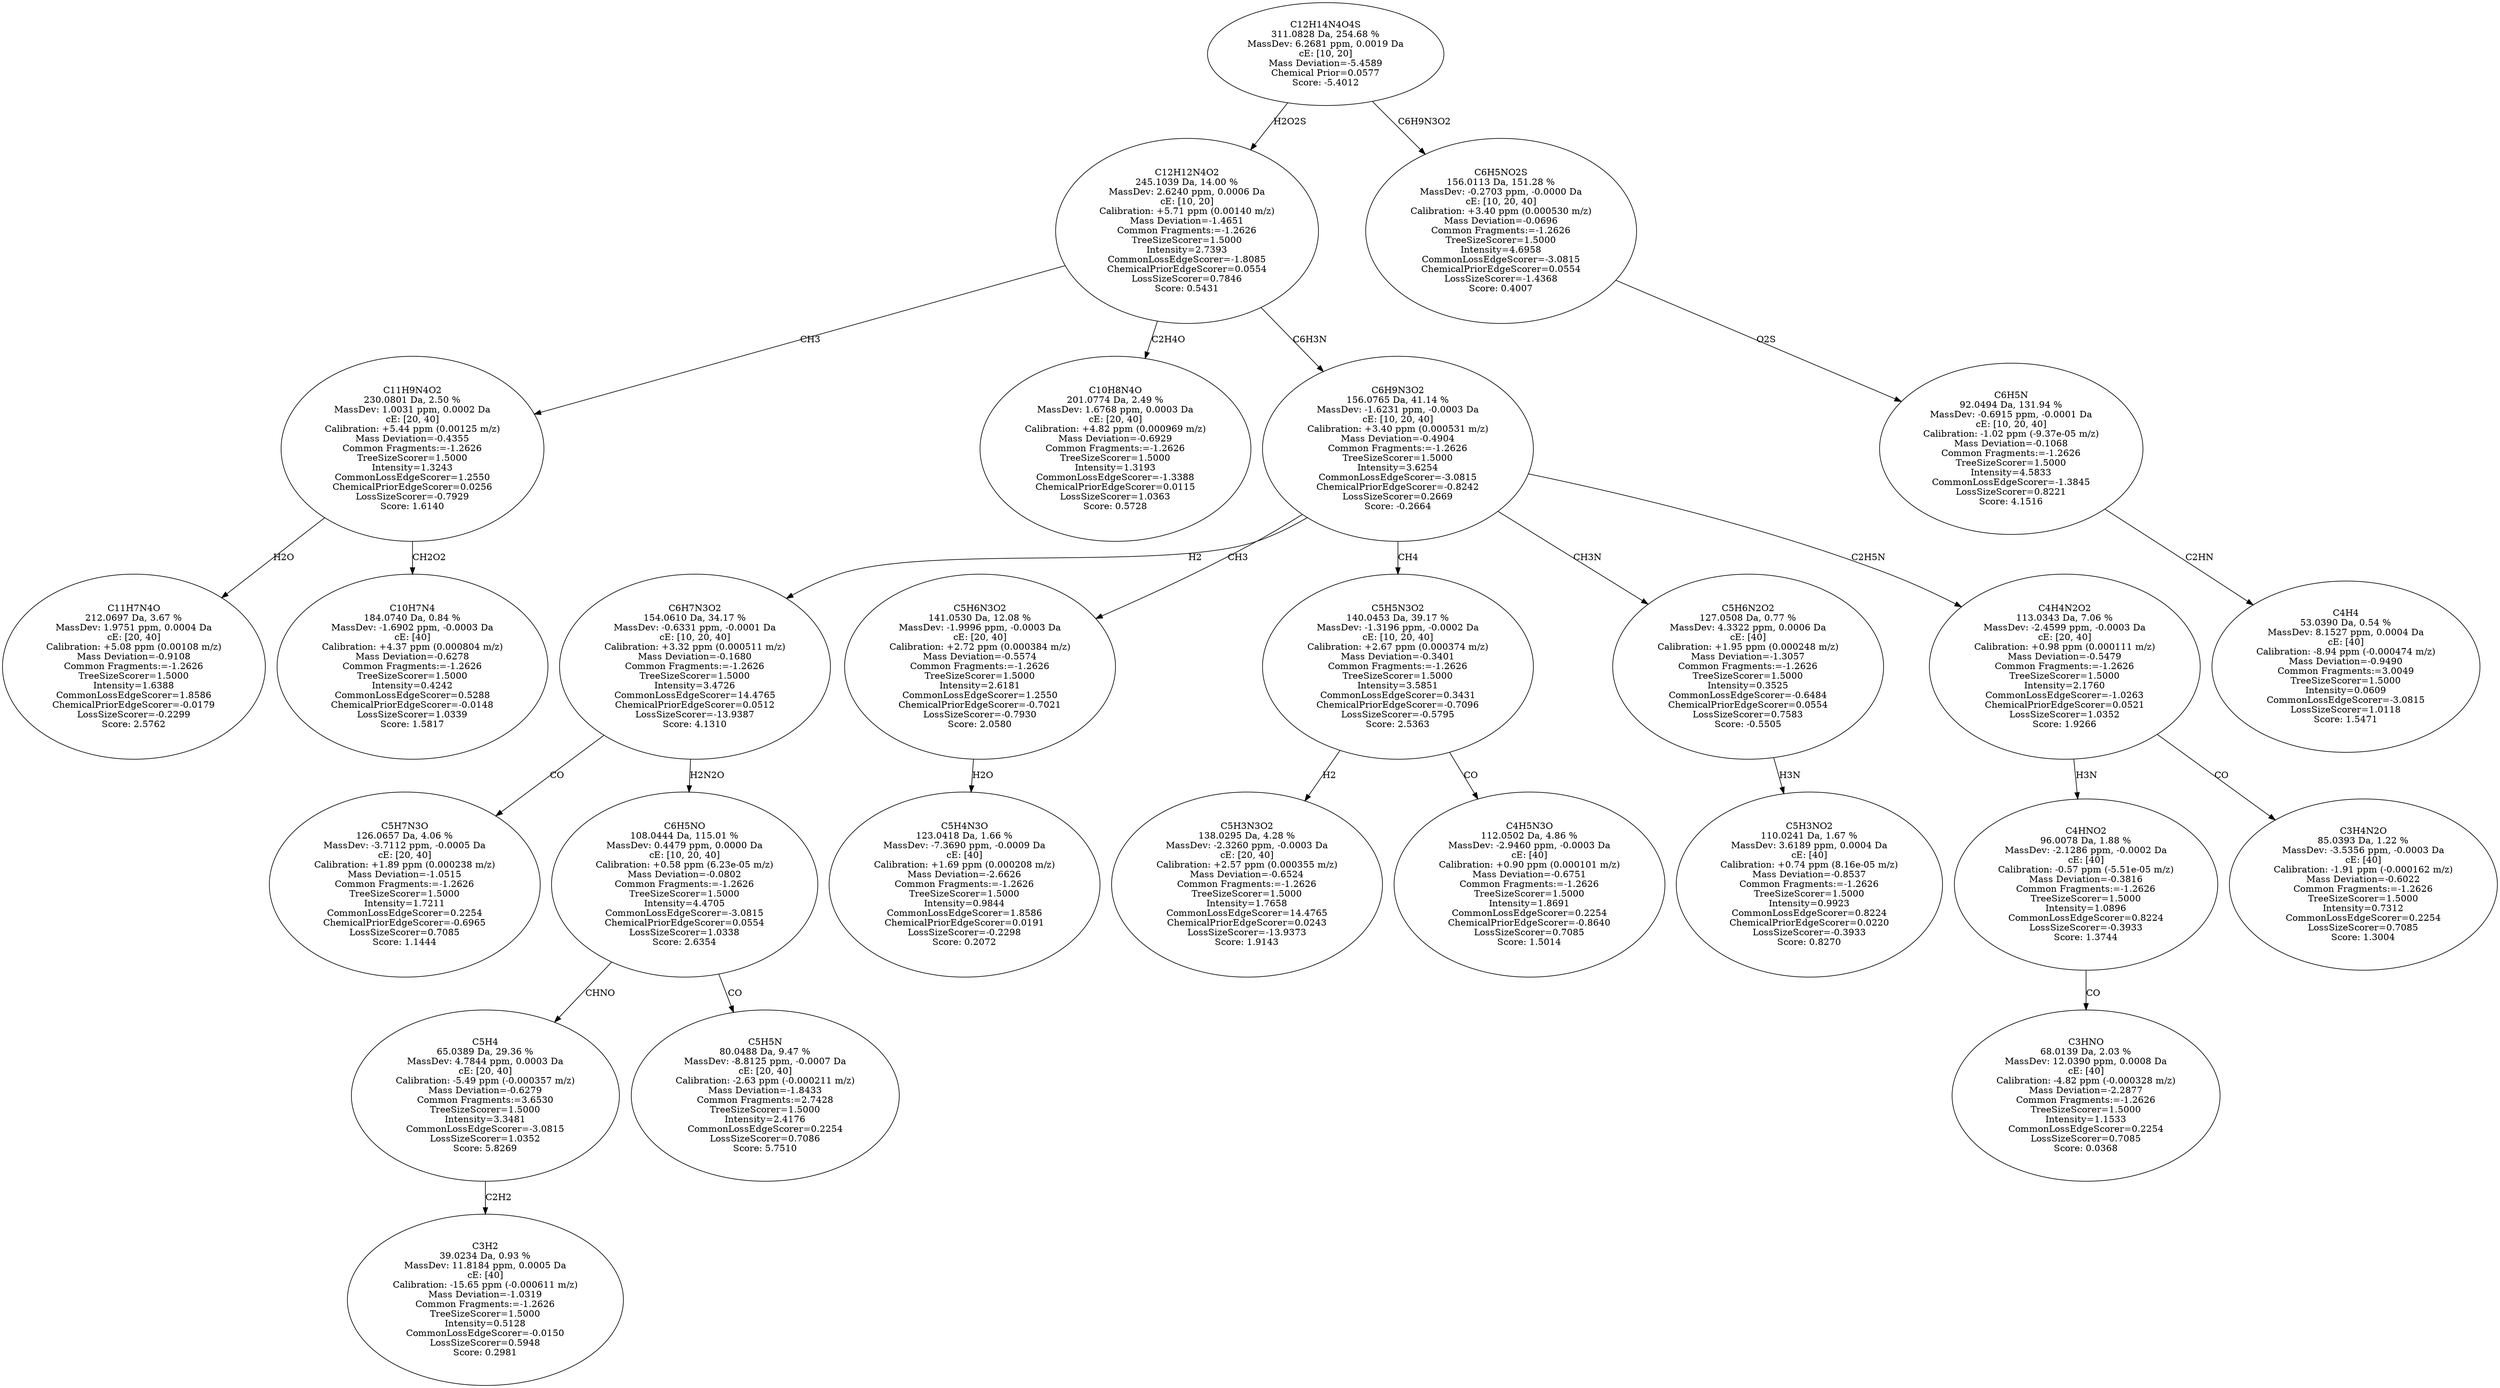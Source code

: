 strict digraph {
v1 [label="C11H7N4O\n212.0697 Da, 3.67 %\nMassDev: 1.9751 ppm, 0.0004 Da\ncE: [20, 40]\nCalibration: +5.08 ppm (0.00108 m/z)\nMass Deviation=-0.9108\nCommon Fragments:=-1.2626\nTreeSizeScorer=1.5000\nIntensity=1.6388\nCommonLossEdgeScorer=1.8586\nChemicalPriorEdgeScorer=-0.0179\nLossSizeScorer=-0.2299\nScore: 2.5762"];
v2 [label="C10H7N4\n184.0740 Da, 0.84 %\nMassDev: -1.6902 ppm, -0.0003 Da\ncE: [40]\nCalibration: +4.37 ppm (0.000804 m/z)\nMass Deviation=-0.6278\nCommon Fragments:=-1.2626\nTreeSizeScorer=1.5000\nIntensity=0.4242\nCommonLossEdgeScorer=0.5288\nChemicalPriorEdgeScorer=-0.0148\nLossSizeScorer=1.0339\nScore: 1.5817"];
v3 [label="C11H9N4O2\n230.0801 Da, 2.50 %\nMassDev: 1.0031 ppm, 0.0002 Da\ncE: [20, 40]\nCalibration: +5.44 ppm (0.00125 m/z)\nMass Deviation=-0.4355\nCommon Fragments:=-1.2626\nTreeSizeScorer=1.5000\nIntensity=1.3243\nCommonLossEdgeScorer=1.2550\nChemicalPriorEdgeScorer=0.0256\nLossSizeScorer=-0.7929\nScore: 1.6140"];
v4 [label="C10H8N4O\n201.0774 Da, 2.49 %\nMassDev: 1.6768 ppm, 0.0003 Da\ncE: [20, 40]\nCalibration: +4.82 ppm (0.000969 m/z)\nMass Deviation=-0.6929\nCommon Fragments:=-1.2626\nTreeSizeScorer=1.5000\nIntensity=1.3193\nCommonLossEdgeScorer=-1.3388\nChemicalPriorEdgeScorer=0.0115\nLossSizeScorer=1.0363\nScore: 0.5728"];
v5 [label="C5H7N3O\n126.0657 Da, 4.06 %\nMassDev: -3.7112 ppm, -0.0005 Da\ncE: [20, 40]\nCalibration: +1.89 ppm (0.000238 m/z)\nMass Deviation=-1.0515\nCommon Fragments:=-1.2626\nTreeSizeScorer=1.5000\nIntensity=1.7211\nCommonLossEdgeScorer=0.2254\nChemicalPriorEdgeScorer=-0.6965\nLossSizeScorer=0.7085\nScore: 1.1444"];
v6 [label="C3H2\n39.0234 Da, 0.93 %\nMassDev: 11.8184 ppm, 0.0005 Da\ncE: [40]\nCalibration: -15.65 ppm (-0.000611 m/z)\nMass Deviation=-1.0319\nCommon Fragments:=-1.2626\nTreeSizeScorer=1.5000\nIntensity=0.5128\nCommonLossEdgeScorer=-0.0150\nLossSizeScorer=0.5948\nScore: 0.2981"];
v7 [label="C5H4\n65.0389 Da, 29.36 %\nMassDev: 4.7844 ppm, 0.0003 Da\ncE: [20, 40]\nCalibration: -5.49 ppm (-0.000357 m/z)\nMass Deviation=-0.6279\nCommon Fragments:=3.6530\nTreeSizeScorer=1.5000\nIntensity=3.3481\nCommonLossEdgeScorer=-3.0815\nLossSizeScorer=1.0352\nScore: 5.8269"];
v8 [label="C5H5N\n80.0488 Da, 9.47 %\nMassDev: -8.8125 ppm, -0.0007 Da\ncE: [20, 40]\nCalibration: -2.63 ppm (-0.000211 m/z)\nMass Deviation=-1.8433\nCommon Fragments:=2.7428\nTreeSizeScorer=1.5000\nIntensity=2.4176\nCommonLossEdgeScorer=0.2254\nLossSizeScorer=0.7086\nScore: 5.7510"];
v9 [label="C6H5NO\n108.0444 Da, 115.01 %\nMassDev: 0.4479 ppm, 0.0000 Da\ncE: [10, 20, 40]\nCalibration: +0.58 ppm (6.23e-05 m/z)\nMass Deviation=-0.0802\nCommon Fragments:=-1.2626\nTreeSizeScorer=1.5000\nIntensity=4.4705\nCommonLossEdgeScorer=-3.0815\nChemicalPriorEdgeScorer=0.0554\nLossSizeScorer=1.0338\nScore: 2.6354"];
v10 [label="C6H7N3O2\n154.0610 Da, 34.17 %\nMassDev: -0.6331 ppm, -0.0001 Da\ncE: [10, 20, 40]\nCalibration: +3.32 ppm (0.000511 m/z)\nMass Deviation=-0.1680\nCommon Fragments:=-1.2626\nTreeSizeScorer=1.5000\nIntensity=3.4726\nCommonLossEdgeScorer=14.4765\nChemicalPriorEdgeScorer=0.0512\nLossSizeScorer=-13.9387\nScore: 4.1310"];
v11 [label="C5H4N3O\n123.0418 Da, 1.66 %\nMassDev: -7.3690 ppm, -0.0009 Da\ncE: [40]\nCalibration: +1.69 ppm (0.000208 m/z)\nMass Deviation=-2.6626\nCommon Fragments:=-1.2626\nTreeSizeScorer=1.5000\nIntensity=0.9844\nCommonLossEdgeScorer=1.8586\nChemicalPriorEdgeScorer=0.0191\nLossSizeScorer=-0.2298\nScore: 0.2072"];
v12 [label="C5H6N3O2\n141.0530 Da, 12.08 %\nMassDev: -1.9996 ppm, -0.0003 Da\ncE: [20, 40]\nCalibration: +2.72 ppm (0.000384 m/z)\nMass Deviation=-0.5574\nCommon Fragments:=-1.2626\nTreeSizeScorer=1.5000\nIntensity=2.6181\nCommonLossEdgeScorer=1.2550\nChemicalPriorEdgeScorer=-0.7021\nLossSizeScorer=-0.7930\nScore: 2.0580"];
v13 [label="C5H3N3O2\n138.0295 Da, 4.28 %\nMassDev: -2.3260 ppm, -0.0003 Da\ncE: [20, 40]\nCalibration: +2.57 ppm (0.000355 m/z)\nMass Deviation=-0.6524\nCommon Fragments:=-1.2626\nTreeSizeScorer=1.5000\nIntensity=1.7658\nCommonLossEdgeScorer=14.4765\nChemicalPriorEdgeScorer=0.0243\nLossSizeScorer=-13.9373\nScore: 1.9143"];
v14 [label="C4H5N3O\n112.0502 Da, 4.86 %\nMassDev: -2.9460 ppm, -0.0003 Da\ncE: [40]\nCalibration: +0.90 ppm (0.000101 m/z)\nMass Deviation=-0.6751\nCommon Fragments:=-1.2626\nTreeSizeScorer=1.5000\nIntensity=1.8691\nCommonLossEdgeScorer=0.2254\nChemicalPriorEdgeScorer=-0.8640\nLossSizeScorer=0.7085\nScore: 1.5014"];
v15 [label="C5H5N3O2\n140.0453 Da, 39.17 %\nMassDev: -1.3196 ppm, -0.0002 Da\ncE: [10, 20, 40]\nCalibration: +2.67 ppm (0.000374 m/z)\nMass Deviation=-0.3401\nCommon Fragments:=-1.2626\nTreeSizeScorer=1.5000\nIntensity=3.5851\nCommonLossEdgeScorer=0.3431\nChemicalPriorEdgeScorer=-0.7096\nLossSizeScorer=-0.5795\nScore: 2.5363"];
v16 [label="C5H3NO2\n110.0241 Da, 1.67 %\nMassDev: 3.6189 ppm, 0.0004 Da\ncE: [40]\nCalibration: +0.74 ppm (8.16e-05 m/z)\nMass Deviation=-0.8537\nCommon Fragments:=-1.2626\nTreeSizeScorer=1.5000\nIntensity=0.9923\nCommonLossEdgeScorer=0.8224\nChemicalPriorEdgeScorer=0.0220\nLossSizeScorer=-0.3933\nScore: 0.8270"];
v17 [label="C5H6N2O2\n127.0508 Da, 0.77 %\nMassDev: 4.3322 ppm, 0.0006 Da\ncE: [40]\nCalibration: +1.95 ppm (0.000248 m/z)\nMass Deviation=-1.3057\nCommon Fragments:=-1.2626\nTreeSizeScorer=1.5000\nIntensity=0.3525\nCommonLossEdgeScorer=-0.6484\nChemicalPriorEdgeScorer=0.0554\nLossSizeScorer=0.7583\nScore: -0.5505"];
v18 [label="C3HNO\n68.0139 Da, 2.03 %\nMassDev: 12.0390 ppm, 0.0008 Da\ncE: [40]\nCalibration: -4.82 ppm (-0.000328 m/z)\nMass Deviation=-2.2877\nCommon Fragments:=-1.2626\nTreeSizeScorer=1.5000\nIntensity=1.1533\nCommonLossEdgeScorer=0.2254\nLossSizeScorer=0.7085\nScore: 0.0368"];
v19 [label="C4HNO2\n96.0078 Da, 1.88 %\nMassDev: -2.1286 ppm, -0.0002 Da\ncE: [40]\nCalibration: -0.57 ppm (-5.51e-05 m/z)\nMass Deviation=-0.3816\nCommon Fragments:=-1.2626\nTreeSizeScorer=1.5000\nIntensity=1.0896\nCommonLossEdgeScorer=0.8224\nLossSizeScorer=-0.3933\nScore: 1.3744"];
v20 [label="C3H4N2O\n85.0393 Da, 1.22 %\nMassDev: -3.5356 ppm, -0.0003 Da\ncE: [40]\nCalibration: -1.91 ppm (-0.000162 m/z)\nMass Deviation=-0.6022\nCommon Fragments:=-1.2626\nTreeSizeScorer=1.5000\nIntensity=0.7312\nCommonLossEdgeScorer=0.2254\nLossSizeScorer=0.7085\nScore: 1.3004"];
v21 [label="C4H4N2O2\n113.0343 Da, 7.06 %\nMassDev: -2.4599 ppm, -0.0003 Da\ncE: [20, 40]\nCalibration: +0.98 ppm (0.000111 m/z)\nMass Deviation=-0.5479\nCommon Fragments:=-1.2626\nTreeSizeScorer=1.5000\nIntensity=2.1760\nCommonLossEdgeScorer=-1.0263\nChemicalPriorEdgeScorer=0.0521\nLossSizeScorer=1.0352\nScore: 1.9266"];
v22 [label="C6H9N3O2\n156.0765 Da, 41.14 %\nMassDev: -1.6231 ppm, -0.0003 Da\ncE: [10, 20, 40]\nCalibration: +3.40 ppm (0.000531 m/z)\nMass Deviation=-0.4904\nCommon Fragments:=-1.2626\nTreeSizeScorer=1.5000\nIntensity=3.6254\nCommonLossEdgeScorer=-3.0815\nChemicalPriorEdgeScorer=-0.8242\nLossSizeScorer=0.2669\nScore: -0.2664"];
v23 [label="C12H12N4O2\n245.1039 Da, 14.00 %\nMassDev: 2.6240 ppm, 0.0006 Da\ncE: [10, 20]\nCalibration: +5.71 ppm (0.00140 m/z)\nMass Deviation=-1.4651\nCommon Fragments:=-1.2626\nTreeSizeScorer=1.5000\nIntensity=2.7393\nCommonLossEdgeScorer=-1.8085\nChemicalPriorEdgeScorer=0.0554\nLossSizeScorer=0.7846\nScore: 0.5431"];
v24 [label="C4H4\n53.0390 Da, 0.54 %\nMassDev: 8.1527 ppm, 0.0004 Da\ncE: [40]\nCalibration: -8.94 ppm (-0.000474 m/z)\nMass Deviation=-0.9490\nCommon Fragments:=3.0049\nTreeSizeScorer=1.5000\nIntensity=0.0609\nCommonLossEdgeScorer=-3.0815\nLossSizeScorer=1.0118\nScore: 1.5471"];
v25 [label="C6H5N\n92.0494 Da, 131.94 %\nMassDev: -0.6915 ppm, -0.0001 Da\ncE: [10, 20, 40]\nCalibration: -1.02 ppm (-9.37e-05 m/z)\nMass Deviation=-0.1068\nCommon Fragments:=-1.2626\nTreeSizeScorer=1.5000\nIntensity=4.5833\nCommonLossEdgeScorer=-1.3845\nLossSizeScorer=0.8221\nScore: 4.1516"];
v26 [label="C6H5NO2S\n156.0113 Da, 151.28 %\nMassDev: -0.2703 ppm, -0.0000 Da\ncE: [10, 20, 40]\nCalibration: +3.40 ppm (0.000530 m/z)\nMass Deviation=-0.0696\nCommon Fragments:=-1.2626\nTreeSizeScorer=1.5000\nIntensity=4.6958\nCommonLossEdgeScorer=-3.0815\nChemicalPriorEdgeScorer=0.0554\nLossSizeScorer=-1.4368\nScore: 0.4007"];
v27 [label="C12H14N4O4S\n311.0828 Da, 254.68 %\nMassDev: 6.2681 ppm, 0.0019 Da\ncE: [10, 20]\nMass Deviation=-5.4589\nChemical Prior=0.0577\nScore: -5.4012"];
v3 -> v1 [label="H2O"];
v3 -> v2 [label="CH2O2"];
v23 -> v3 [label="CH3"];
v23 -> v4 [label="C2H4O"];
v10 -> v5 [label="CO"];
v7 -> v6 [label="C2H2"];
v9 -> v7 [label="CHNO"];
v9 -> v8 [label="CO"];
v10 -> v9 [label="H2N2O"];
v22 -> v10 [label="H2"];
v12 -> v11 [label="H2O"];
v22 -> v12 [label="CH3"];
v15 -> v13 [label="H2"];
v15 -> v14 [label="CO"];
v22 -> v15 [label="CH4"];
v17 -> v16 [label="H3N"];
v22 -> v17 [label="CH3N"];
v19 -> v18 [label="CO"];
v21 -> v19 [label="H3N"];
v21 -> v20 [label="CO"];
v22 -> v21 [label="C2H5N"];
v23 -> v22 [label="C6H3N"];
v27 -> v23 [label="H2O2S"];
v25 -> v24 [label="C2HN"];
v26 -> v25 [label="O2S"];
v27 -> v26 [label="C6H9N3O2"];
}
